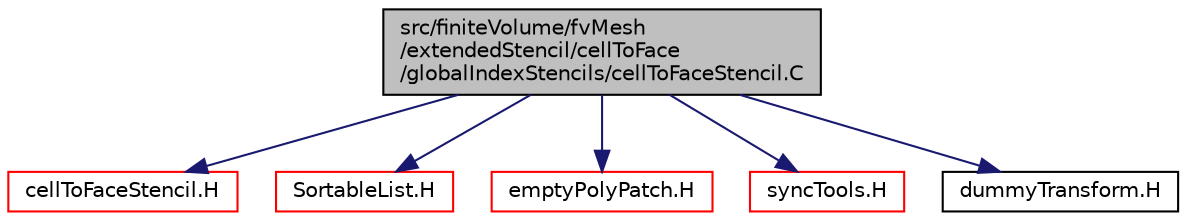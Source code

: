 digraph "src/finiteVolume/fvMesh/extendedStencil/cellToFace/globalIndexStencils/cellToFaceStencil.C"
{
  bgcolor="transparent";
  edge [fontname="Helvetica",fontsize="10",labelfontname="Helvetica",labelfontsize="10"];
  node [fontname="Helvetica",fontsize="10",shape=record];
  Node1 [label="src/finiteVolume/fvMesh\l/extendedStencil/cellToFace\l/globalIndexStencils/cellToFaceStencil.C",height=0.2,width=0.4,color="black", fillcolor="grey75", style="filled", fontcolor="black"];
  Node1 -> Node2 [color="midnightblue",fontsize="10",style="solid",fontname="Helvetica"];
  Node2 [label="cellToFaceStencil.H",height=0.2,width=0.4,color="red",URL="$a06003.html"];
  Node1 -> Node3 [color="midnightblue",fontsize="10",style="solid",fontname="Helvetica"];
  Node3 [label="SortableList.H",height=0.2,width=0.4,color="red",URL="$a07984.html"];
  Node1 -> Node4 [color="midnightblue",fontsize="10",style="solid",fontname="Helvetica"];
  Node4 [label="emptyPolyPatch.H",height=0.2,width=0.4,color="red",URL="$a08997.html"];
  Node1 -> Node5 [color="midnightblue",fontsize="10",style="solid",fontname="Helvetica"];
  Node5 [label="syncTools.H",height=0.2,width=0.4,color="red",URL="$a09020.html"];
  Node1 -> Node6 [color="midnightblue",fontsize="10",style="solid",fontname="Helvetica"];
  Node6 [label="dummyTransform.H",height=0.2,width=0.4,color="black",URL="$a09018.html",tooltip="Dummy transform to be used with syncTools. "];
}
